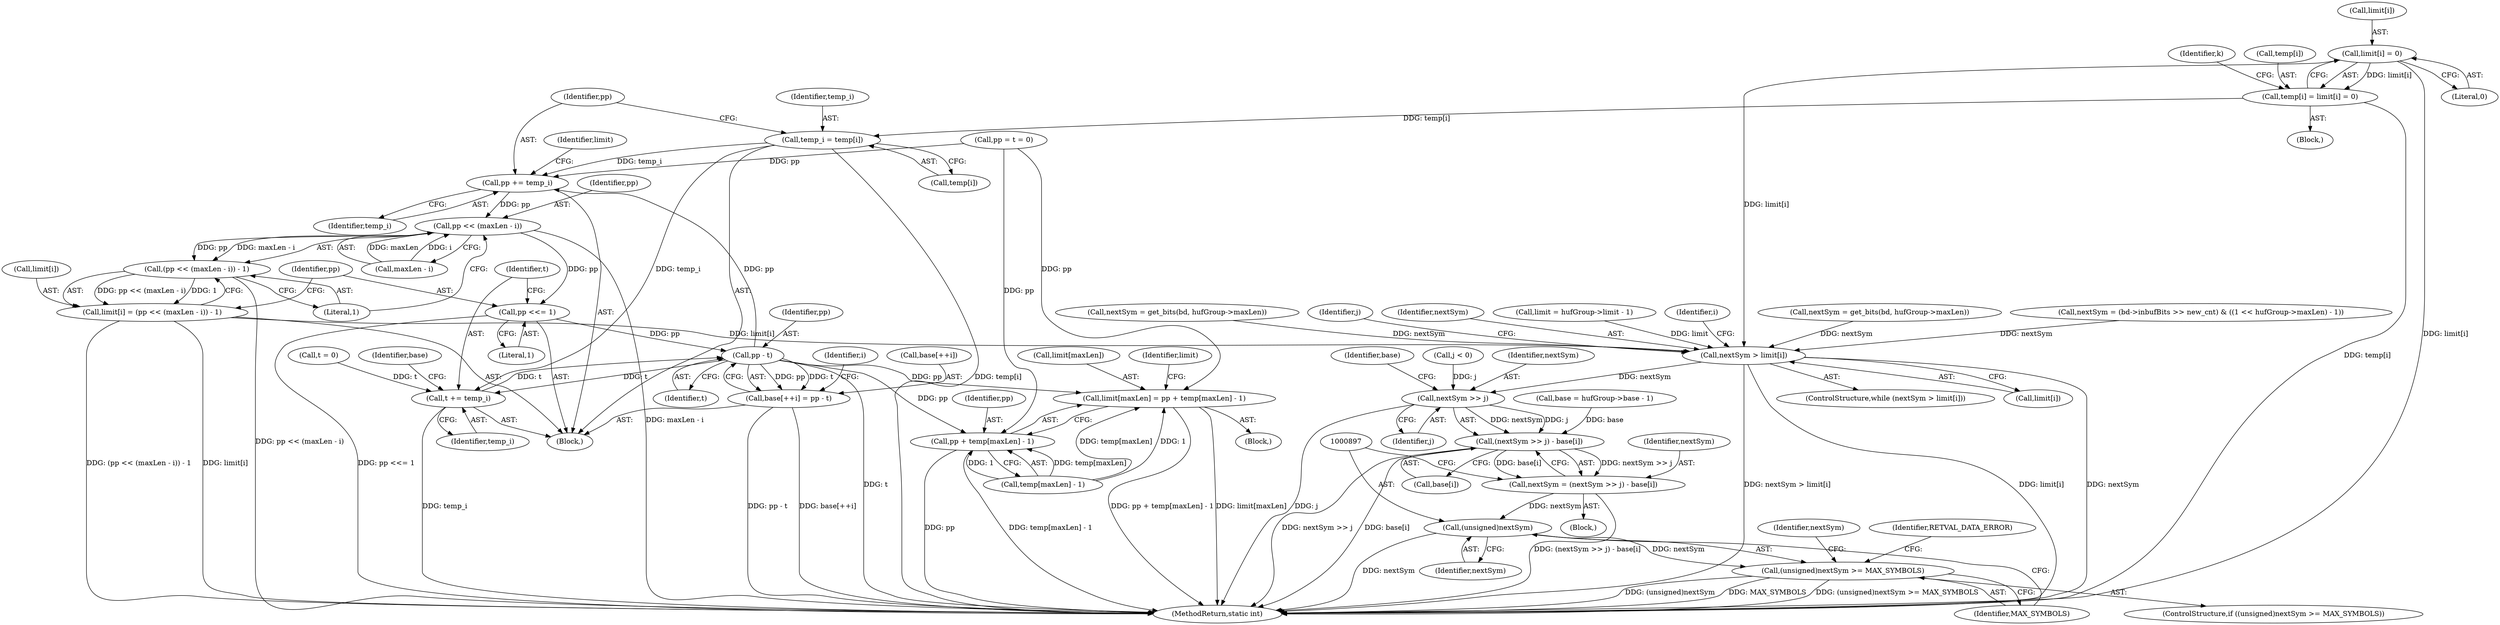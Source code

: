 digraph "0_busybox_0402cb32df015d9372578e3db27db47b33d5c7b0@pointer" {
"1000586" [label="(Call,limit[i] = 0)"];
"1000582" [label="(Call,temp[i] = limit[i] = 0)"];
"1000643" [label="(Call,temp_i = temp[i])"];
"1000648" [label="(Call,pp += temp_i)"];
"1000656" [label="(Call,pp << (maxLen - i))"];
"1000655" [label="(Call,(pp << (maxLen - i)) - 1)"];
"1000651" [label="(Call,limit[i] = (pp << (maxLen - i)) - 1)"];
"1000860" [label="(Call,nextSym > limit[i])"];
"1000888" [label="(Call,nextSym >> j)"];
"1000887" [label="(Call,(nextSym >> j) - base[i])"];
"1000885" [label="(Call,nextSym = (nextSym >> j) - base[i])"];
"1000896" [label="(Call,(unsigned)nextSym)"];
"1000895" [label="(Call,(unsigned)nextSym >= MAX_SYMBOLS)"];
"1000662" [label="(Call,pp <<= 1)"];
"1000673" [label="(Call,pp - t)"];
"1000665" [label="(Call,t += temp_i)"];
"1000668" [label="(Call,base[++i] = pp - t)"];
"1000676" [label="(Call,limit[maxLen] = pp + temp[maxLen] - 1)"];
"1000680" [label="(Call,pp + temp[maxLen] - 1)"];
"1000661" [label="(Literal,1)"];
"1000898" [label="(Identifier,nextSym)"];
"1000670" [label="(Identifier,base)"];
"1000866" [label="(Identifier,i)"];
"1000587" [label="(Call,limit[i])"];
"1000860" [label="(Call,nextSym > limit[i])"];
"1000673" [label="(Call,pp - t)"];
"1000668" [label="(Call,base[++i] = pp - t)"];
"1000676" [label="(Call,limit[maxLen] = pp + temp[maxLen] - 1)"];
"1000650" [label="(Identifier,temp_i)"];
"1000429" [label="(Block,)"];
"1000664" [label="(Literal,1)"];
"1000689" [label="(Identifier,limit)"];
"1000666" [label="(Identifier,t)"];
"1000657" [label="(Identifier,pp)"];
"1000682" [label="(Call,temp[maxLen] - 1)"];
"1000651" [label="(Call,limit[i] = (pp << (maxLen - i)) - 1)"];
"1000847" [label="(Call,nextSym = get_bits(bd, hufGroup->maxLen))"];
"1000888" [label="(Call,nextSym >> j)"];
"1000593" [label="(Identifier,k)"];
"1000656" [label="(Call,pp << (maxLen - i))"];
"1000667" [label="(Identifier,temp_i)"];
"1000681" [label="(Identifier,pp)"];
"1000829" [label="(Call,nextSym = (bd->inbufBits >> new_cnt) & ((1 << hufGroup->maxLen) - 1))"];
"1000583" [label="(Call,temp[i])"];
"1000793" [label="(Call,nextSym = get_bits(bd, hufGroup->maxLen))"];
"1000655" [label="(Call,(pp << (maxLen - i)) - 1)"];
"1000658" [label="(Call,maxLen - i)"];
"1001177" [label="(MethodReturn,static int)"];
"1000892" [label="(Identifier,base)"];
"1000663" [label="(Identifier,pp)"];
"1000868" [label="(Identifier,j)"];
"1000886" [label="(Identifier,nextSym)"];
"1000895" [label="(Call,(unsigned)nextSym >= MAX_SYMBOLS)"];
"1000590" [label="(Literal,0)"];
"1000891" [label="(Call,base[i])"];
"1000903" [label="(Identifier,nextSym)"];
"1000675" [label="(Identifier,t)"];
"1000680" [label="(Call,pp + temp[maxLen] - 1)"];
"1000641" [label="(Block,)"];
"1000631" [label="(Call,t = 0)"];
"1000885" [label="(Call,nextSym = (nextSym >> j) - base[i])"];
"1000629" [label="(Call,pp = t = 0)"];
"1000674" [label="(Identifier,pp)"];
"1000875" [label="(Call,j < 0)"];
"1000889" [label="(Identifier,nextSym)"];
"1000894" [label="(ControlStructure,if ((unsigned)nextSym >= MAX_SYMBOLS))"];
"1000752" [label="(Call,base = hufGroup->base - 1)"];
"1000669" [label="(Call,base[++i])"];
"1000861" [label="(Identifier,nextSym)"];
"1000890" [label="(Identifier,j)"];
"1000648" [label="(Call,pp += temp_i)"];
"1000643" [label="(Call,temp_i = temp[i])"];
"1000729" [label="(Block,)"];
"1000644" [label="(Identifier,temp_i)"];
"1000887" [label="(Call,(nextSym >> j) - base[i])"];
"1000896" [label="(Call,(unsigned)nextSym)"];
"1000586" [label="(Call,limit[i] = 0)"];
"1000639" [label="(Identifier,i)"];
"1000665" [label="(Call,t += temp_i)"];
"1000645" [label="(Call,temp[i])"];
"1000649" [label="(Identifier,pp)"];
"1000580" [label="(Block,)"];
"1000653" [label="(Identifier,limit)"];
"1000662" [label="(Call,pp <<= 1)"];
"1000759" [label="(Call,limit = hufGroup->limit - 1)"];
"1000899" [label="(Identifier,MAX_SYMBOLS)"];
"1000901" [label="(Identifier,RETVAL_DATA_ERROR)"];
"1000859" [label="(ControlStructure,while (nextSym > limit[i]))"];
"1000677" [label="(Call,limit[maxLen])"];
"1000862" [label="(Call,limit[i])"];
"1000652" [label="(Call,limit[i])"];
"1000582" [label="(Call,temp[i] = limit[i] = 0)"];
"1000586" -> "1000582"  [label="AST: "];
"1000586" -> "1000590"  [label="CFG: "];
"1000587" -> "1000586"  [label="AST: "];
"1000590" -> "1000586"  [label="AST: "];
"1000582" -> "1000586"  [label="CFG: "];
"1000586" -> "1001177"  [label="DDG: limit[i]"];
"1000586" -> "1000582"  [label="DDG: limit[i]"];
"1000586" -> "1000860"  [label="DDG: limit[i]"];
"1000582" -> "1000580"  [label="AST: "];
"1000583" -> "1000582"  [label="AST: "];
"1000593" -> "1000582"  [label="CFG: "];
"1000582" -> "1001177"  [label="DDG: temp[i]"];
"1000582" -> "1000643"  [label="DDG: temp[i]"];
"1000643" -> "1000641"  [label="AST: "];
"1000643" -> "1000645"  [label="CFG: "];
"1000644" -> "1000643"  [label="AST: "];
"1000645" -> "1000643"  [label="AST: "];
"1000649" -> "1000643"  [label="CFG: "];
"1000643" -> "1001177"  [label="DDG: temp[i]"];
"1000643" -> "1000648"  [label="DDG: temp_i"];
"1000643" -> "1000665"  [label="DDG: temp_i"];
"1000648" -> "1000641"  [label="AST: "];
"1000648" -> "1000650"  [label="CFG: "];
"1000649" -> "1000648"  [label="AST: "];
"1000650" -> "1000648"  [label="AST: "];
"1000653" -> "1000648"  [label="CFG: "];
"1000629" -> "1000648"  [label="DDG: pp"];
"1000673" -> "1000648"  [label="DDG: pp"];
"1000648" -> "1000656"  [label="DDG: pp"];
"1000656" -> "1000655"  [label="AST: "];
"1000656" -> "1000658"  [label="CFG: "];
"1000657" -> "1000656"  [label="AST: "];
"1000658" -> "1000656"  [label="AST: "];
"1000661" -> "1000656"  [label="CFG: "];
"1000656" -> "1001177"  [label="DDG: maxLen - i"];
"1000656" -> "1000655"  [label="DDG: pp"];
"1000656" -> "1000655"  [label="DDG: maxLen - i"];
"1000658" -> "1000656"  [label="DDG: maxLen"];
"1000658" -> "1000656"  [label="DDG: i"];
"1000656" -> "1000662"  [label="DDG: pp"];
"1000655" -> "1000651"  [label="AST: "];
"1000655" -> "1000661"  [label="CFG: "];
"1000661" -> "1000655"  [label="AST: "];
"1000651" -> "1000655"  [label="CFG: "];
"1000655" -> "1001177"  [label="DDG: pp << (maxLen - i)"];
"1000655" -> "1000651"  [label="DDG: pp << (maxLen - i)"];
"1000655" -> "1000651"  [label="DDG: 1"];
"1000651" -> "1000641"  [label="AST: "];
"1000652" -> "1000651"  [label="AST: "];
"1000663" -> "1000651"  [label="CFG: "];
"1000651" -> "1001177"  [label="DDG: (pp << (maxLen - i)) - 1"];
"1000651" -> "1001177"  [label="DDG: limit[i]"];
"1000651" -> "1000860"  [label="DDG: limit[i]"];
"1000860" -> "1000859"  [label="AST: "];
"1000860" -> "1000862"  [label="CFG: "];
"1000861" -> "1000860"  [label="AST: "];
"1000862" -> "1000860"  [label="AST: "];
"1000866" -> "1000860"  [label="CFG: "];
"1000868" -> "1000860"  [label="CFG: "];
"1000860" -> "1001177"  [label="DDG: nextSym > limit[i]"];
"1000860" -> "1001177"  [label="DDG: limit[i]"];
"1000860" -> "1001177"  [label="DDG: nextSym"];
"1000829" -> "1000860"  [label="DDG: nextSym"];
"1000793" -> "1000860"  [label="DDG: nextSym"];
"1000847" -> "1000860"  [label="DDG: nextSym"];
"1000759" -> "1000860"  [label="DDG: limit"];
"1000860" -> "1000888"  [label="DDG: nextSym"];
"1000888" -> "1000887"  [label="AST: "];
"1000888" -> "1000890"  [label="CFG: "];
"1000889" -> "1000888"  [label="AST: "];
"1000890" -> "1000888"  [label="AST: "];
"1000892" -> "1000888"  [label="CFG: "];
"1000888" -> "1001177"  [label="DDG: j"];
"1000888" -> "1000887"  [label="DDG: nextSym"];
"1000888" -> "1000887"  [label="DDG: j"];
"1000875" -> "1000888"  [label="DDG: j"];
"1000887" -> "1000885"  [label="AST: "];
"1000887" -> "1000891"  [label="CFG: "];
"1000891" -> "1000887"  [label="AST: "];
"1000885" -> "1000887"  [label="CFG: "];
"1000887" -> "1001177"  [label="DDG: base[i]"];
"1000887" -> "1001177"  [label="DDG: nextSym >> j"];
"1000887" -> "1000885"  [label="DDG: nextSym >> j"];
"1000887" -> "1000885"  [label="DDG: base[i]"];
"1000752" -> "1000887"  [label="DDG: base"];
"1000885" -> "1000729"  [label="AST: "];
"1000886" -> "1000885"  [label="AST: "];
"1000897" -> "1000885"  [label="CFG: "];
"1000885" -> "1001177"  [label="DDG: (nextSym >> j) - base[i]"];
"1000885" -> "1000896"  [label="DDG: nextSym"];
"1000896" -> "1000895"  [label="AST: "];
"1000896" -> "1000898"  [label="CFG: "];
"1000897" -> "1000896"  [label="AST: "];
"1000898" -> "1000896"  [label="AST: "];
"1000899" -> "1000896"  [label="CFG: "];
"1000896" -> "1001177"  [label="DDG: nextSym"];
"1000896" -> "1000895"  [label="DDG: nextSym"];
"1000895" -> "1000894"  [label="AST: "];
"1000895" -> "1000899"  [label="CFG: "];
"1000899" -> "1000895"  [label="AST: "];
"1000901" -> "1000895"  [label="CFG: "];
"1000903" -> "1000895"  [label="CFG: "];
"1000895" -> "1001177"  [label="DDG: MAX_SYMBOLS"];
"1000895" -> "1001177"  [label="DDG: (unsigned)nextSym >= MAX_SYMBOLS"];
"1000895" -> "1001177"  [label="DDG: (unsigned)nextSym"];
"1000662" -> "1000641"  [label="AST: "];
"1000662" -> "1000664"  [label="CFG: "];
"1000663" -> "1000662"  [label="AST: "];
"1000664" -> "1000662"  [label="AST: "];
"1000666" -> "1000662"  [label="CFG: "];
"1000662" -> "1001177"  [label="DDG: pp <<= 1"];
"1000662" -> "1000673"  [label="DDG: pp"];
"1000673" -> "1000668"  [label="AST: "];
"1000673" -> "1000675"  [label="CFG: "];
"1000674" -> "1000673"  [label="AST: "];
"1000675" -> "1000673"  [label="AST: "];
"1000668" -> "1000673"  [label="CFG: "];
"1000673" -> "1001177"  [label="DDG: t"];
"1000673" -> "1000665"  [label="DDG: t"];
"1000673" -> "1000668"  [label="DDG: pp"];
"1000673" -> "1000668"  [label="DDG: t"];
"1000665" -> "1000673"  [label="DDG: t"];
"1000673" -> "1000676"  [label="DDG: pp"];
"1000673" -> "1000680"  [label="DDG: pp"];
"1000665" -> "1000641"  [label="AST: "];
"1000665" -> "1000667"  [label="CFG: "];
"1000666" -> "1000665"  [label="AST: "];
"1000667" -> "1000665"  [label="AST: "];
"1000670" -> "1000665"  [label="CFG: "];
"1000665" -> "1001177"  [label="DDG: temp_i"];
"1000631" -> "1000665"  [label="DDG: t"];
"1000668" -> "1000641"  [label="AST: "];
"1000669" -> "1000668"  [label="AST: "];
"1000639" -> "1000668"  [label="CFG: "];
"1000668" -> "1001177"  [label="DDG: base[++i]"];
"1000668" -> "1001177"  [label="DDG: pp - t"];
"1000676" -> "1000429"  [label="AST: "];
"1000676" -> "1000680"  [label="CFG: "];
"1000677" -> "1000676"  [label="AST: "];
"1000680" -> "1000676"  [label="AST: "];
"1000689" -> "1000676"  [label="CFG: "];
"1000676" -> "1001177"  [label="DDG: limit[maxLen]"];
"1000676" -> "1001177"  [label="DDG: pp + temp[maxLen] - 1"];
"1000629" -> "1000676"  [label="DDG: pp"];
"1000682" -> "1000676"  [label="DDG: temp[maxLen]"];
"1000682" -> "1000676"  [label="DDG: 1"];
"1000680" -> "1000682"  [label="CFG: "];
"1000681" -> "1000680"  [label="AST: "];
"1000682" -> "1000680"  [label="AST: "];
"1000680" -> "1001177"  [label="DDG: pp"];
"1000680" -> "1001177"  [label="DDG: temp[maxLen] - 1"];
"1000629" -> "1000680"  [label="DDG: pp"];
"1000682" -> "1000680"  [label="DDG: temp[maxLen]"];
"1000682" -> "1000680"  [label="DDG: 1"];
}

